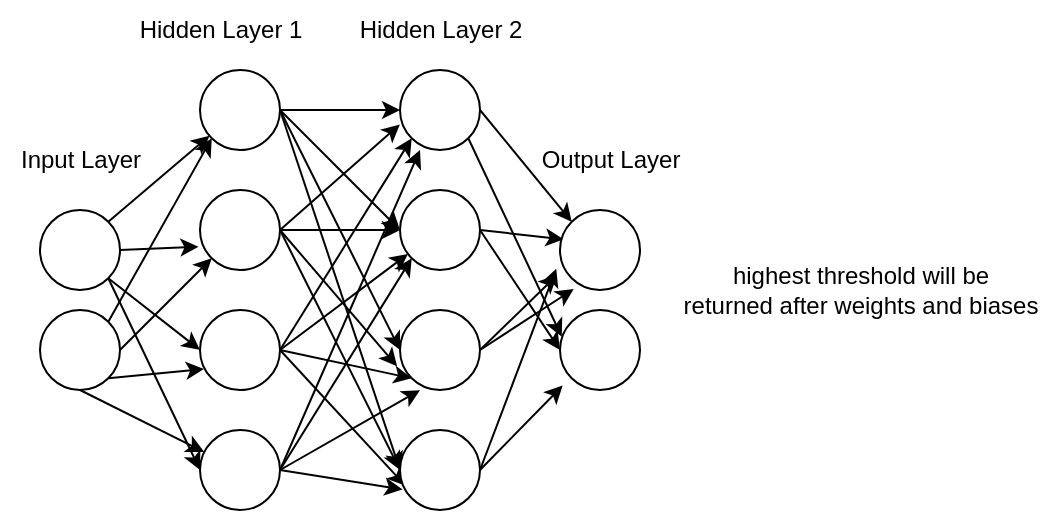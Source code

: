 <mxfile>
    <diagram id="yFjg7Qqr1kuOrjo3LFSa" name="Page-1">
        <mxGraphModel dx="332" dy="142" grid="1" gridSize="10" guides="1" tooltips="1" connect="1" arrows="1" fold="1" page="1" pageScale="1" pageWidth="850" pageHeight="1100" math="0" shadow="0">
            <root>
                <mxCell id="0"/>
                <mxCell id="1" parent="0"/>
                <mxCell id="362" style="rounded=0;html=1;exitX=1;exitY=0;exitDx=0;exitDy=0;strokeColor=default;" parent="1" source="3" target="344" edge="1">
                    <mxGeometry relative="1" as="geometry"/>
                </mxCell>
                <mxCell id="364" style="edgeStyle=none;rounded=0;html=1;exitX=1;exitY=0.5;exitDx=0;exitDy=0;entryX=-0.019;entryY=0.709;entryDx=0;entryDy=0;entryPerimeter=0;strokeColor=default;" parent="1" source="3" target="345" edge="1">
                    <mxGeometry relative="1" as="geometry"/>
                </mxCell>
                <mxCell id="365" style="edgeStyle=none;rounded=0;html=1;exitX=1;exitY=1;exitDx=0;exitDy=0;entryX=0;entryY=0.5;entryDx=0;entryDy=0;strokeColor=default;" parent="1" source="3" target="346" edge="1">
                    <mxGeometry relative="1" as="geometry"/>
                </mxCell>
                <mxCell id="366" style="edgeStyle=none;rounded=0;html=1;exitX=1;exitY=1;exitDx=0;exitDy=0;entryX=0;entryY=0.5;entryDx=0;entryDy=0;strokeColor=default;" parent="1" source="3" target="347" edge="1">
                    <mxGeometry relative="1" as="geometry"/>
                </mxCell>
                <mxCell id="3" value="" style="ellipse;whiteSpace=wrap;html=1;aspect=fixed;" parent="1" vertex="1">
                    <mxGeometry x="40" y="120" width="40" height="40" as="geometry"/>
                </mxCell>
                <mxCell id="367" style="edgeStyle=none;rounded=0;html=1;exitX=1;exitY=0;exitDx=0;exitDy=0;entryX=0;entryY=1;entryDx=0;entryDy=0;strokeColor=default;" parent="1" source="341" target="344" edge="1">
                    <mxGeometry relative="1" as="geometry"/>
                </mxCell>
                <mxCell id="368" style="edgeStyle=none;rounded=0;html=1;exitX=1;exitY=0.5;exitDx=0;exitDy=0;strokeColor=default;" parent="1" source="341" target="345" edge="1">
                    <mxGeometry relative="1" as="geometry"/>
                </mxCell>
                <mxCell id="369" style="edgeStyle=none;rounded=0;html=1;exitX=1;exitY=1;exitDx=0;exitDy=0;entryX=0.05;entryY=0.738;entryDx=0;entryDy=0;entryPerimeter=0;strokeColor=default;" parent="1" source="341" target="346" edge="1">
                    <mxGeometry relative="1" as="geometry"/>
                </mxCell>
                <mxCell id="370" style="edgeStyle=none;rounded=0;html=1;exitX=0.5;exitY=1;exitDx=0;exitDy=0;strokeColor=default;" parent="1" source="341" target="347" edge="1">
                    <mxGeometry relative="1" as="geometry"/>
                </mxCell>
                <mxCell id="341" value="" style="ellipse;whiteSpace=wrap;html=1;aspect=fixed;" parent="1" vertex="1">
                    <mxGeometry x="40" y="170" width="40" height="40" as="geometry"/>
                </mxCell>
                <mxCell id="343" value="Input Layer" style="text;html=1;align=center;verticalAlign=middle;resizable=0;points=[];autosize=1;strokeColor=none;fillColor=none;" parent="1" vertex="1">
                    <mxGeometry x="20" y="80" width="80" height="30" as="geometry"/>
                </mxCell>
                <mxCell id="372" style="edgeStyle=none;rounded=0;html=1;exitX=1;exitY=0.5;exitDx=0;exitDy=0;entryX=0;entryY=0.5;entryDx=0;entryDy=0;strokeColor=default;" parent="1" source="344" target="349" edge="1">
                    <mxGeometry relative="1" as="geometry"/>
                </mxCell>
                <mxCell id="373" style="edgeStyle=none;rounded=0;html=1;exitX=1;exitY=0.5;exitDx=0;exitDy=0;entryX=0;entryY=0.5;entryDx=0;entryDy=0;strokeColor=default;" parent="1" source="344" target="350" edge="1">
                    <mxGeometry relative="1" as="geometry"/>
                </mxCell>
                <mxCell id="374" style="edgeStyle=none;rounded=0;html=1;exitX=1;exitY=0.5;exitDx=0;exitDy=0;entryX=0;entryY=0.5;entryDx=0;entryDy=0;strokeColor=default;" parent="1" source="344" target="351" edge="1">
                    <mxGeometry relative="1" as="geometry"/>
                </mxCell>
                <mxCell id="375" style="edgeStyle=none;rounded=0;html=1;exitX=1;exitY=0.5;exitDx=0;exitDy=0;entryX=0;entryY=0.5;entryDx=0;entryDy=0;strokeColor=default;" parent="1" source="344" target="352" edge="1">
                    <mxGeometry relative="1" as="geometry"/>
                </mxCell>
                <mxCell id="344" value="" style="ellipse;whiteSpace=wrap;html=1;aspect=fixed;" parent="1" vertex="1">
                    <mxGeometry x="120" y="50" width="40" height="40" as="geometry"/>
                </mxCell>
                <mxCell id="376" style="edgeStyle=none;rounded=0;html=1;exitX=1;exitY=0.5;exitDx=0;exitDy=0;entryX=-0.001;entryY=0.68;entryDx=0;entryDy=0;entryPerimeter=0;strokeColor=default;" parent="1" source="345" target="349" edge="1">
                    <mxGeometry relative="1" as="geometry"/>
                </mxCell>
                <mxCell id="377" style="edgeStyle=none;rounded=0;html=1;exitX=1;exitY=0.5;exitDx=0;exitDy=0;entryX=0;entryY=0.5;entryDx=0;entryDy=0;strokeColor=default;" parent="1" source="345" target="350" edge="1">
                    <mxGeometry relative="1" as="geometry"/>
                </mxCell>
                <mxCell id="378" style="edgeStyle=none;rounded=0;html=1;exitX=1;exitY=0.5;exitDx=0;exitDy=0;entryX=-0.036;entryY=0.703;entryDx=0;entryDy=0;entryPerimeter=0;strokeColor=default;" parent="1" source="345" target="351" edge="1">
                    <mxGeometry relative="1" as="geometry"/>
                </mxCell>
                <mxCell id="379" style="edgeStyle=none;rounded=0;html=1;exitX=1;exitY=0.5;exitDx=0;exitDy=0;entryX=0;entryY=0.5;entryDx=0;entryDy=0;strokeColor=default;" parent="1" source="345" target="352" edge="1">
                    <mxGeometry relative="1" as="geometry"/>
                </mxCell>
                <mxCell id="345" value="" style="ellipse;whiteSpace=wrap;html=1;aspect=fixed;" parent="1" vertex="1">
                    <mxGeometry x="120" y="110" width="40" height="40" as="geometry"/>
                </mxCell>
                <mxCell id="380" style="edgeStyle=none;rounded=0;html=1;exitX=1;exitY=0.5;exitDx=0;exitDy=0;entryX=0;entryY=1;entryDx=0;entryDy=0;strokeColor=default;" parent="1" source="346" target="349" edge="1">
                    <mxGeometry relative="1" as="geometry"/>
                </mxCell>
                <mxCell id="381" style="edgeStyle=none;rounded=0;html=1;exitX=1;exitY=0.5;exitDx=0;exitDy=0;strokeColor=default;" parent="1" source="346" target="350" edge="1">
                    <mxGeometry relative="1" as="geometry"/>
                </mxCell>
                <mxCell id="382" style="edgeStyle=none;rounded=0;html=1;exitX=1;exitY=0.5;exitDx=0;exitDy=0;entryX=0;entryY=1;entryDx=0;entryDy=0;strokeColor=default;" parent="1" source="346" target="351" edge="1">
                    <mxGeometry relative="1" as="geometry"/>
                </mxCell>
                <mxCell id="383" style="edgeStyle=none;rounded=0;html=1;exitX=1;exitY=0.5;exitDx=0;exitDy=0;entryX=0.068;entryY=0.697;entryDx=0;entryDy=0;entryPerimeter=0;strokeColor=default;" parent="1" source="346" target="352" edge="1">
                    <mxGeometry relative="1" as="geometry"/>
                </mxCell>
                <mxCell id="346" value="" style="ellipse;whiteSpace=wrap;html=1;aspect=fixed;" parent="1" vertex="1">
                    <mxGeometry x="120" y="170" width="40" height="40" as="geometry"/>
                </mxCell>
                <mxCell id="384" style="edgeStyle=none;rounded=0;html=1;exitX=1;exitY=0.5;exitDx=0;exitDy=0;entryX=0.25;entryY=1;entryDx=0;entryDy=0;entryPerimeter=0;strokeColor=default;" parent="1" source="347" target="349" edge="1">
                    <mxGeometry relative="1" as="geometry"/>
                </mxCell>
                <mxCell id="385" style="edgeStyle=none;rounded=0;html=1;exitX=1;exitY=0.5;exitDx=0;exitDy=0;entryX=0;entryY=1;entryDx=0;entryDy=0;strokeColor=default;" parent="1" source="347" target="350" edge="1">
                    <mxGeometry relative="1" as="geometry"/>
                </mxCell>
                <mxCell id="386" style="edgeStyle=none;rounded=0;html=1;exitX=1;exitY=0.5;exitDx=0;exitDy=0;entryX=0.251;entryY=1.002;entryDx=0;entryDy=0;entryPerimeter=0;strokeColor=default;" parent="1" source="347" target="351" edge="1">
                    <mxGeometry relative="1" as="geometry"/>
                </mxCell>
                <mxCell id="387" style="edgeStyle=none;rounded=0;html=1;exitX=1;exitY=0.5;exitDx=0;exitDy=0;entryX=0.033;entryY=0.743;entryDx=0;entryDy=0;entryPerimeter=0;strokeColor=default;" parent="1" source="347" target="352" edge="1">
                    <mxGeometry relative="1" as="geometry"/>
                </mxCell>
                <mxCell id="347" value="" style="ellipse;whiteSpace=wrap;html=1;aspect=fixed;" parent="1" vertex="1">
                    <mxGeometry x="120" y="230" width="40" height="40" as="geometry"/>
                </mxCell>
                <mxCell id="348" value="Hidden Layer 1" style="text;html=1;align=center;verticalAlign=middle;resizable=0;points=[];autosize=1;strokeColor=none;fillColor=none;" parent="1" vertex="1">
                    <mxGeometry x="80" y="15" width="100" height="30" as="geometry"/>
                </mxCell>
                <mxCell id="388" style="edgeStyle=none;rounded=0;html=1;exitX=1;exitY=0.5;exitDx=0;exitDy=0;entryX=0;entryY=0;entryDx=0;entryDy=0;strokeColor=default;" parent="1" source="349" target="356" edge="1">
                    <mxGeometry relative="1" as="geometry"/>
                </mxCell>
                <mxCell id="391" style="edgeStyle=none;rounded=0;html=1;exitX=1;exitY=1;exitDx=0;exitDy=0;entryX=0.022;entryY=0.335;entryDx=0;entryDy=0;entryPerimeter=0;strokeColor=default;" parent="1" source="349" target="357" edge="1">
                    <mxGeometry relative="1" as="geometry"/>
                </mxCell>
                <mxCell id="349" value="" style="ellipse;whiteSpace=wrap;html=1;aspect=fixed;" parent="1" vertex="1">
                    <mxGeometry x="220" y="50" width="40" height="40" as="geometry"/>
                </mxCell>
                <mxCell id="389" style="edgeStyle=none;rounded=0;html=1;exitX=1;exitY=0.5;exitDx=0;exitDy=0;entryX=0.045;entryY=0.367;entryDx=0;entryDy=0;entryPerimeter=0;strokeColor=default;" parent="1" source="350" target="356" edge="1">
                    <mxGeometry relative="1" as="geometry"/>
                </mxCell>
                <mxCell id="392" style="edgeStyle=none;rounded=0;html=1;exitX=1;exitY=0.5;exitDx=0;exitDy=0;entryX=0;entryY=0.5;entryDx=0;entryDy=0;strokeColor=default;" parent="1" source="350" target="357" edge="1">
                    <mxGeometry relative="1" as="geometry"/>
                </mxCell>
                <mxCell id="350" value="" style="ellipse;whiteSpace=wrap;html=1;aspect=fixed;" parent="1" vertex="1">
                    <mxGeometry x="220" y="110" width="40" height="40" as="geometry"/>
                </mxCell>
                <mxCell id="393" style="edgeStyle=none;rounded=0;html=1;exitX=1;exitY=0.5;exitDx=0;exitDy=0;entryX=0.171;entryY=0.988;entryDx=0;entryDy=0;entryPerimeter=0;strokeColor=default;" parent="1" source="351" target="356" edge="1">
                    <mxGeometry relative="1" as="geometry"/>
                </mxCell>
                <mxCell id="395" style="edgeStyle=none;rounded=0;html=1;exitX=1;exitY=0.5;exitDx=0;exitDy=0;entryX=-0.036;entryY=0.815;entryDx=0;entryDy=0;entryPerimeter=0;strokeColor=default;" parent="1" source="351" target="356" edge="1">
                    <mxGeometry relative="1" as="geometry"/>
                </mxCell>
                <mxCell id="351" value="" style="ellipse;whiteSpace=wrap;html=1;aspect=fixed;" parent="1" vertex="1">
                    <mxGeometry x="220" y="170" width="40" height="40" as="geometry"/>
                </mxCell>
                <mxCell id="396" style="edgeStyle=none;rounded=0;html=1;exitX=1;exitY=0.5;exitDx=0;exitDy=0;entryX=-0.047;entryY=0.735;entryDx=0;entryDy=0;entryPerimeter=0;strokeColor=default;" parent="1" source="352" target="356" edge="1">
                    <mxGeometry relative="1" as="geometry"/>
                </mxCell>
                <mxCell id="397" style="edgeStyle=none;rounded=0;html=1;exitX=1;exitY=0.5;exitDx=0;exitDy=0;entryX=0.033;entryY=0.945;entryDx=0;entryDy=0;entryPerimeter=0;strokeColor=default;" parent="1" source="352" target="357" edge="1">
                    <mxGeometry relative="1" as="geometry"/>
                </mxCell>
                <mxCell id="352" value="" style="ellipse;whiteSpace=wrap;html=1;aspect=fixed;" parent="1" vertex="1">
                    <mxGeometry x="220" y="230" width="40" height="40" as="geometry"/>
                </mxCell>
                <mxCell id="353" value="Hidden Layer 2" style="text;html=1;align=center;verticalAlign=middle;resizable=0;points=[];autosize=1;strokeColor=none;fillColor=none;" parent="1" vertex="1">
                    <mxGeometry x="190" y="15" width="100" height="30" as="geometry"/>
                </mxCell>
                <mxCell id="356" value="" style="ellipse;whiteSpace=wrap;html=1;aspect=fixed;" parent="1" vertex="1">
                    <mxGeometry x="300" y="120" width="40" height="40" as="geometry"/>
                </mxCell>
                <mxCell id="357" value="" style="ellipse;whiteSpace=wrap;html=1;aspect=fixed;" parent="1" vertex="1">
                    <mxGeometry x="300" y="170" width="40" height="40" as="geometry"/>
                </mxCell>
                <mxCell id="359" value="Output Layer" style="text;html=1;align=center;verticalAlign=middle;resizable=0;points=[];autosize=1;strokeColor=none;fillColor=none;" parent="1" vertex="1">
                    <mxGeometry x="280" y="80" width="90" height="30" as="geometry"/>
                </mxCell>
                <mxCell id="398" value="highest threshold will be &lt;br&gt;returned after weights and biases" style="text;html=1;align=center;verticalAlign=middle;resizable=0;points=[];autosize=1;strokeColor=none;fillColor=none;" vertex="1" parent="1">
                    <mxGeometry x="350" y="140" width="200" height="40" as="geometry"/>
                </mxCell>
            </root>
        </mxGraphModel>
    </diagram>
</mxfile>
